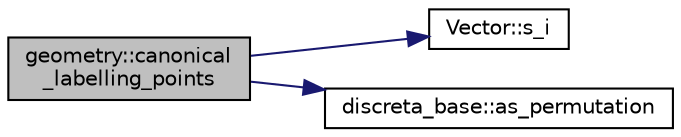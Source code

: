 digraph "geometry::canonical_labelling_points"
{
  edge [fontname="Helvetica",fontsize="10",labelfontname="Helvetica",labelfontsize="10"];
  node [fontname="Helvetica",fontsize="10",shape=record];
  rankdir="LR";
  Node279 [label="geometry::canonical\l_labelling_points",height=0.2,width=0.4,color="black", fillcolor="grey75", style="filled", fontcolor="black"];
  Node279 -> Node280 [color="midnightblue",fontsize="10",style="solid",fontname="Helvetica"];
  Node280 [label="Vector::s_i",height=0.2,width=0.4,color="black", fillcolor="white", style="filled",URL="$d5/db2/class_vector.html#a1c4fe1752523df8119f70dd550244871"];
  Node279 -> Node281 [color="midnightblue",fontsize="10",style="solid",fontname="Helvetica"];
  Node281 [label="discreta_base::as_permutation",height=0.2,width=0.4,color="black", fillcolor="white", style="filled",URL="$d7/d71/classdiscreta__base.html#aa4e72f36a82984239b12ae831e131098"];
}
